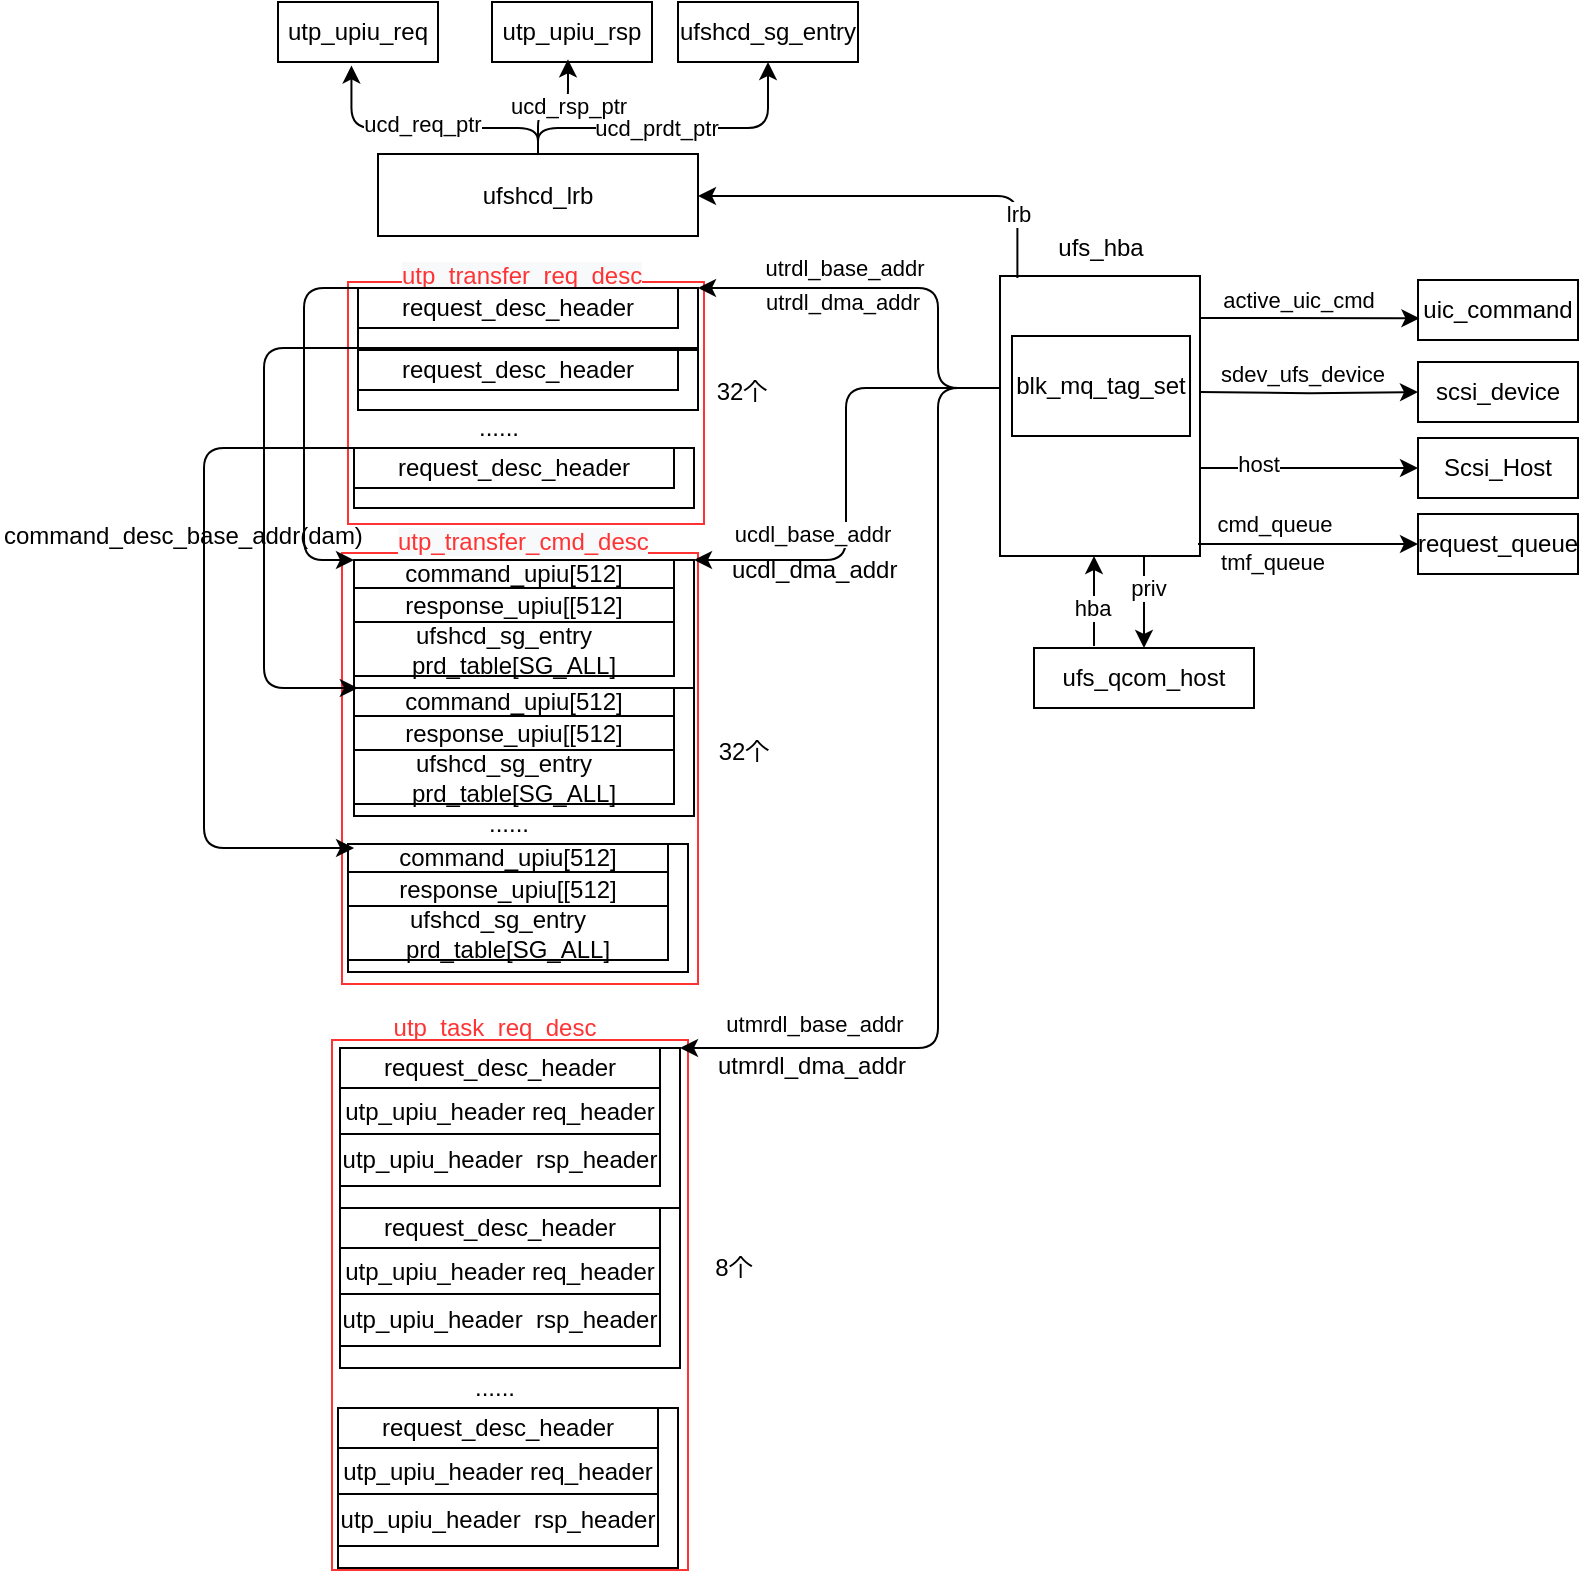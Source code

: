 <mxfile version="14.6.13" type="github">
  <diagram id="3GuXjz2IXrO3tX7AWPHp" name="Page-1">
    <mxGraphModel dx="1422" dy="2074" grid="1" gridSize="10" guides="1" tooltips="1" connect="1" arrows="1" fold="1" page="1" pageScale="1" pageWidth="827" pageHeight="1169" math="0" shadow="0">
      <root>
        <mxCell id="0" />
        <mxCell id="1" parent="0" />
        <mxCell id="lNNQF_8TXbGnCq8DfVAC-114" value="" style="rounded=0;whiteSpace=wrap;html=1;strokeColor=#FF3333;" vertex="1" parent="1">
          <mxGeometry x="204" y="-154" width="178" height="265" as="geometry" />
        </mxCell>
        <mxCell id="lNNQF_8TXbGnCq8DfVAC-103" value="" style="rounded=0;whiteSpace=wrap;html=1;strokeColor=#FF3333;" vertex="1" parent="1">
          <mxGeometry x="209" y="-397.5" width="178" height="215.5" as="geometry" />
        </mxCell>
        <mxCell id="lNNQF_8TXbGnCq8DfVAC-102" value="" style="rounded=0;whiteSpace=wrap;html=1;strokeColor=#FF3333;" vertex="1" parent="1">
          <mxGeometry x="212" y="-533" width="178" height="121" as="geometry" />
        </mxCell>
        <mxCell id="lNNQF_8TXbGnCq8DfVAC-21" style="edgeStyle=orthogonalEdgeStyle;rounded=0;orthogonalLoop=1;jettySize=auto;html=1;entryX=0;entryY=0.5;entryDx=0;entryDy=0;exitX=0.997;exitY=0.179;exitDx=0;exitDy=0;exitPerimeter=0;" edge="1" parent="1" target="lNNQF_8TXbGnCq8DfVAC-20">
          <mxGeometry relative="1" as="geometry">
            <mxPoint x="637.7" y="-477.94" as="sourcePoint" />
          </mxGeometry>
        </mxCell>
        <mxCell id="lNNQF_8TXbGnCq8DfVAC-22" value="sdev_ufs_device" style="edgeLabel;html=1;align=center;verticalAlign=middle;resizable=0;points=[];" vertex="1" connectable="0" parent="lNNQF_8TXbGnCq8DfVAC-21">
          <mxGeometry x="-0.743" y="-2" relative="1" as="geometry">
            <mxPoint x="37" y="-11" as="offset" />
          </mxGeometry>
        </mxCell>
        <mxCell id="lNNQF_8TXbGnCq8DfVAC-1" value="" style="rounded=0;whiteSpace=wrap;html=1;" vertex="1" parent="1">
          <mxGeometry x="538" y="-536" width="100" height="140" as="geometry" />
        </mxCell>
        <mxCell id="lNNQF_8TXbGnCq8DfVAC-2" value="" style="rounded=0;whiteSpace=wrap;html=1;" vertex="1" parent="1">
          <mxGeometry x="217" y="-530" width="170" height="30" as="geometry" />
        </mxCell>
        <mxCell id="lNNQF_8TXbGnCq8DfVAC-3" value="" style="rounded=0;whiteSpace=wrap;html=1;" vertex="1" parent="1">
          <mxGeometry x="215" y="-394" width="170" height="64" as="geometry" />
        </mxCell>
        <mxCell id="lNNQF_8TXbGnCq8DfVAC-4" value="" style="rounded=0;whiteSpace=wrap;html=1;" vertex="1" parent="1">
          <mxGeometry x="208" y="-150" width="170" height="80" as="geometry" />
        </mxCell>
        <mxCell id="lNNQF_8TXbGnCq8DfVAC-5" value="" style="edgeStyle=elbowEdgeStyle;elbow=horizontal;endArrow=classic;html=1;exitX=0;exitY=0.5;exitDx=0;exitDy=0;entryX=1;entryY=0;entryDx=0;entryDy=0;" edge="1" parent="1" target="lNNQF_8TXbGnCq8DfVAC-2">
          <mxGeometry width="50" height="50" relative="1" as="geometry">
            <mxPoint x="538" y="-480" as="sourcePoint" />
            <mxPoint x="437" y="-535" as="targetPoint" />
            <Array as="points">
              <mxPoint x="507" y="-510" />
            </Array>
          </mxGeometry>
        </mxCell>
        <mxCell id="lNNQF_8TXbGnCq8DfVAC-12" value="utrdl_base_addr" style="edgeLabel;html=1;align=center;verticalAlign=middle;resizable=0;points=[];" vertex="1" connectable="0" parent="lNNQF_8TXbGnCq8DfVAC-5">
          <mxGeometry x="0.342" y="2" relative="1" as="geometry">
            <mxPoint x="7" y="-12" as="offset" />
          </mxGeometry>
        </mxCell>
        <mxCell id="lNNQF_8TXbGnCq8DfVAC-68" value="utrdl_dma_addr" style="edgeLabel;html=1;align=center;verticalAlign=middle;resizable=0;points=[];" vertex="1" connectable="0" parent="lNNQF_8TXbGnCq8DfVAC-5">
          <mxGeometry x="0.327" relative="1" as="geometry">
            <mxPoint x="4" y="7" as="offset" />
          </mxGeometry>
        </mxCell>
        <mxCell id="lNNQF_8TXbGnCq8DfVAC-9" value="" style="edgeStyle=elbowEdgeStyle;elbow=horizontal;endArrow=classic;html=1;exitX=0;exitY=0.5;exitDx=0;exitDy=0;entryX=1;entryY=0;entryDx=0;entryDy=0;" edge="1" parent="1" target="lNNQF_8TXbGnCq8DfVAC-4">
          <mxGeometry width="50" height="50" relative="1" as="geometry">
            <mxPoint x="538" y="-480" as="sourcePoint" />
            <mxPoint x="647" y="-390" as="targetPoint" />
            <Array as="points">
              <mxPoint x="507" y="-470" />
            </Array>
          </mxGeometry>
        </mxCell>
        <mxCell id="lNNQF_8TXbGnCq8DfVAC-13" value="utmrdl_base_addr" style="edgeLabel;html=1;align=center;verticalAlign=middle;resizable=0;points=[];" vertex="1" connectable="0" parent="lNNQF_8TXbGnCq8DfVAC-9">
          <mxGeometry x="0.452" y="-3" relative="1" as="geometry">
            <mxPoint x="-59" y="-7" as="offset" />
          </mxGeometry>
        </mxCell>
        <mxCell id="lNNQF_8TXbGnCq8DfVAC-10" value="" style="edgeStyle=elbowEdgeStyle;elbow=horizontal;endArrow=classic;html=1;entryX=1;entryY=0;entryDx=0;entryDy=0;exitX=-0.01;exitY=0.4;exitDx=0;exitDy=0;exitPerimeter=0;" edge="1" parent="1" source="lNNQF_8TXbGnCq8DfVAC-1" target="lNNQF_8TXbGnCq8DfVAC-3">
          <mxGeometry width="50" height="50" relative="1" as="geometry">
            <mxPoint x="517" y="-480" as="sourcePoint" />
            <mxPoint x="547" y="-260" as="targetPoint" />
            <Array as="points" />
          </mxGeometry>
        </mxCell>
        <mxCell id="lNNQF_8TXbGnCq8DfVAC-11" value="ucdl_base_addr" style="edgeLabel;html=1;align=center;verticalAlign=middle;resizable=0;points=[];" vertex="1" connectable="0" parent="lNNQF_8TXbGnCq8DfVAC-10">
          <mxGeometry x="0.275" y="1" relative="1" as="geometry">
            <mxPoint x="-18" y="-3" as="offset" />
          </mxGeometry>
        </mxCell>
        <mxCell id="lNNQF_8TXbGnCq8DfVAC-14" value="Scsi_Host" style="rounded=0;whiteSpace=wrap;html=1;" vertex="1" parent="1">
          <mxGeometry x="747" y="-455" width="80" height="30" as="geometry" />
        </mxCell>
        <mxCell id="lNNQF_8TXbGnCq8DfVAC-15" value="" style="endArrow=classic;html=1;exitX=1;exitY=0.5;exitDx=0;exitDy=0;entryX=0;entryY=0.5;entryDx=0;entryDy=0;" edge="1" parent="1" target="lNNQF_8TXbGnCq8DfVAC-14">
          <mxGeometry width="50" height="50" relative="1" as="geometry">
            <mxPoint x="638" y="-440" as="sourcePoint" />
            <mxPoint x="707" y="-390" as="targetPoint" />
          </mxGeometry>
        </mxCell>
        <mxCell id="lNNQF_8TXbGnCq8DfVAC-16" value="host" style="edgeLabel;html=1;align=center;verticalAlign=middle;resizable=0;points=[];" vertex="1" connectable="0" parent="lNNQF_8TXbGnCq8DfVAC-15">
          <mxGeometry x="-0.536" y="2" relative="1" as="geometry">
            <mxPoint x="3" as="offset" />
          </mxGeometry>
        </mxCell>
        <mxCell id="lNNQF_8TXbGnCq8DfVAC-17" value="request_queue" style="rounded=0;whiteSpace=wrap;html=1;" vertex="1" parent="1">
          <mxGeometry x="747" y="-417" width="80" height="30" as="geometry" />
        </mxCell>
        <mxCell id="lNNQF_8TXbGnCq8DfVAC-18" value="" style="endArrow=classic;html=1;" edge="1" parent="1" target="lNNQF_8TXbGnCq8DfVAC-17">
          <mxGeometry width="50" height="50" relative="1" as="geometry">
            <mxPoint x="637" y="-402" as="sourcePoint" />
            <mxPoint x="727" y="-427" as="targetPoint" />
          </mxGeometry>
        </mxCell>
        <mxCell id="lNNQF_8TXbGnCq8DfVAC-19" value="cmd_queue" style="edgeLabel;html=1;align=center;verticalAlign=middle;resizable=0;points=[];" vertex="1" connectable="0" parent="lNNQF_8TXbGnCq8DfVAC-18">
          <mxGeometry x="-0.408" y="1" relative="1" as="geometry">
            <mxPoint x="5" y="-9" as="offset" />
          </mxGeometry>
        </mxCell>
        <mxCell id="lNNQF_8TXbGnCq8DfVAC-26" value="tmf_queue" style="edgeLabel;html=1;align=center;verticalAlign=middle;resizable=0;points=[];" vertex="1" connectable="0" parent="lNNQF_8TXbGnCq8DfVAC-18">
          <mxGeometry x="0.213" y="2" relative="1" as="geometry">
            <mxPoint x="-30" y="11" as="offset" />
          </mxGeometry>
        </mxCell>
        <mxCell id="lNNQF_8TXbGnCq8DfVAC-20" value="scsi_device" style="rounded=0;whiteSpace=wrap;html=1;" vertex="1" parent="1">
          <mxGeometry x="747" y="-493" width="80" height="30" as="geometry" />
        </mxCell>
        <mxCell id="lNNQF_8TXbGnCq8DfVAC-23" value="ufshcd_lrb" style="rounded=0;whiteSpace=wrap;html=1;" vertex="1" parent="1">
          <mxGeometry x="227" y="-597" width="160" height="41" as="geometry" />
        </mxCell>
        <mxCell id="lNNQF_8TXbGnCq8DfVAC-27" value="ufs_hba" style="text;html=1;strokeColor=none;fillColor=none;align=center;verticalAlign=middle;whiteSpace=wrap;rounded=0;" vertex="1" parent="1">
          <mxGeometry x="558.5" y="-560" width="59" height="20" as="geometry" />
        </mxCell>
        <mxCell id="lNNQF_8TXbGnCq8DfVAC-28" value="blk_mq_tag_set" style="rounded=0;whiteSpace=wrap;html=1;" vertex="1" parent="1">
          <mxGeometry x="544" y="-506" width="89" height="50" as="geometry" />
        </mxCell>
        <mxCell id="lNNQF_8TXbGnCq8DfVAC-30" value="uic_command" style="rounded=0;whiteSpace=wrap;html=1;" vertex="1" parent="1">
          <mxGeometry x="747" y="-534" width="80" height="30" as="geometry" />
        </mxCell>
        <mxCell id="lNNQF_8TXbGnCq8DfVAC-31" value="" style="endArrow=classic;html=1;entryX=0.009;entryY=0.638;entryDx=0;entryDy=0;entryPerimeter=0;exitX=0.997;exitY=0.114;exitDx=0;exitDy=0;exitPerimeter=0;" edge="1" parent="1" target="lNNQF_8TXbGnCq8DfVAC-30">
          <mxGeometry width="50" height="50" relative="1" as="geometry">
            <mxPoint x="637.7" y="-515.04" as="sourcePoint" />
            <mxPoint x="597" y="-313" as="targetPoint" />
          </mxGeometry>
        </mxCell>
        <mxCell id="lNNQF_8TXbGnCq8DfVAC-34" value="active_uic_cmd" style="edgeLabel;html=1;align=center;verticalAlign=middle;resizable=0;points=[];" vertex="1" connectable="0" parent="lNNQF_8TXbGnCq8DfVAC-31">
          <mxGeometry x="-0.591" relative="1" as="geometry">
            <mxPoint x="27" y="-9" as="offset" />
          </mxGeometry>
        </mxCell>
        <mxCell id="lNNQF_8TXbGnCq8DfVAC-37" value="" style="edgeStyle=elbowEdgeStyle;elbow=vertical;endArrow=classic;html=1;entryX=1;entryY=0.5;entryDx=0;entryDy=0;exitX=0.087;exitY=0.007;exitDx=0;exitDy=0;exitPerimeter=0;" edge="1" parent="1" source="lNNQF_8TXbGnCq8DfVAC-1" target="lNNQF_8TXbGnCq8DfVAC-23">
          <mxGeometry width="50" height="50" relative="1" as="geometry">
            <mxPoint x="547" y="-540" as="sourcePoint" />
            <mxPoint x="587" y="-680" as="targetPoint" />
            <Array as="points">
              <mxPoint x="467" y="-576" />
            </Array>
          </mxGeometry>
        </mxCell>
        <mxCell id="lNNQF_8TXbGnCq8DfVAC-38" value="lrb" style="edgeLabel;html=1;align=center;verticalAlign=middle;resizable=0;points=[];" vertex="1" connectable="0" parent="lNNQF_8TXbGnCq8DfVAC-37">
          <mxGeometry x="-0.675" relative="1" as="geometry">
            <mxPoint as="offset" />
          </mxGeometry>
        </mxCell>
        <mxCell id="lNNQF_8TXbGnCq8DfVAC-40" value="utp_upiu_req" style="rounded=0;whiteSpace=wrap;html=1;" vertex="1" parent="1">
          <mxGeometry x="177" y="-673" width="80" height="30" as="geometry" />
        </mxCell>
        <mxCell id="lNNQF_8TXbGnCq8DfVAC-41" value="utp_upiu_rsp" style="rounded=0;whiteSpace=wrap;html=1;" vertex="1" parent="1">
          <mxGeometry x="284" y="-673" width="80" height="30" as="geometry" />
        </mxCell>
        <mxCell id="lNNQF_8TXbGnCq8DfVAC-42" value="ufshcd_sg_entry" style="rounded=0;whiteSpace=wrap;html=1;" vertex="1" parent="1">
          <mxGeometry x="377" y="-673" width="90" height="30" as="geometry" />
        </mxCell>
        <mxCell id="lNNQF_8TXbGnCq8DfVAC-43" value="" style="edgeStyle=elbowEdgeStyle;elbow=vertical;endArrow=classic;html=1;exitX=0.5;exitY=0;exitDx=0;exitDy=0;entryX=0.459;entryY=1.057;entryDx=0;entryDy=0;entryPerimeter=0;" edge="1" parent="1" source="lNNQF_8TXbGnCq8DfVAC-23" target="lNNQF_8TXbGnCq8DfVAC-40">
          <mxGeometry width="50" height="50" relative="1" as="geometry">
            <mxPoint x="137" y="-570" as="sourcePoint" />
            <mxPoint x="187" y="-620" as="targetPoint" />
            <Array as="points">
              <mxPoint x="277" y="-610" />
            </Array>
          </mxGeometry>
        </mxCell>
        <mxCell id="lNNQF_8TXbGnCq8DfVAC-48" value="ucd_req_ptr" style="edgeLabel;html=1;align=center;verticalAlign=middle;resizable=0;points=[];" vertex="1" connectable="0" parent="lNNQF_8TXbGnCq8DfVAC-43">
          <mxGeometry x="0.276" relative="1" as="geometry">
            <mxPoint x="17" y="-2" as="offset" />
          </mxGeometry>
        </mxCell>
        <mxCell id="lNNQF_8TXbGnCq8DfVAC-45" value="" style="edgeStyle=elbowEdgeStyle;elbow=vertical;endArrow=classic;html=1;entryX=0.5;entryY=1;entryDx=0;entryDy=0;exitX=0.5;exitY=0;exitDx=0;exitDy=0;" edge="1" parent="1" source="lNNQF_8TXbGnCq8DfVAC-23" target="lNNQF_8TXbGnCq8DfVAC-42">
          <mxGeometry width="50" height="50" relative="1" as="geometry">
            <mxPoint x="327" y="-600" as="sourcePoint" />
            <mxPoint x="667" y="-630" as="targetPoint" />
            <Array as="points">
              <mxPoint x="377" y="-610" />
            </Array>
          </mxGeometry>
        </mxCell>
        <mxCell id="lNNQF_8TXbGnCq8DfVAC-50" value="ucd_prdt_ptr" style="edgeLabel;html=1;align=center;verticalAlign=middle;resizable=0;points=[];" vertex="1" connectable="0" parent="lNNQF_8TXbGnCq8DfVAC-45">
          <mxGeometry x="-0.489" relative="1" as="geometry">
            <mxPoint x="31" as="offset" />
          </mxGeometry>
        </mxCell>
        <mxCell id="lNNQF_8TXbGnCq8DfVAC-47" value="" style="edgeStyle=elbowEdgeStyle;elbow=vertical;endArrow=classic;html=1;exitX=0.5;exitY=0;exitDx=0;exitDy=0;entryX=0.475;entryY=0.956;entryDx=0;entryDy=0;entryPerimeter=0;" edge="1" parent="1" source="lNNQF_8TXbGnCq8DfVAC-23" target="lNNQF_8TXbGnCq8DfVAC-41">
          <mxGeometry width="50" height="50" relative="1" as="geometry">
            <mxPoint x="437" y="-570" as="sourcePoint" />
            <mxPoint x="487" y="-620" as="targetPoint" />
          </mxGeometry>
        </mxCell>
        <mxCell id="lNNQF_8TXbGnCq8DfVAC-49" value="ucd_rsp_ptr" style="edgeLabel;html=1;align=center;verticalAlign=middle;resizable=0;points=[];" vertex="1" connectable="0" parent="lNNQF_8TXbGnCq8DfVAC-47">
          <mxGeometry x="0.354" relative="1" as="geometry">
            <mxPoint y="3" as="offset" />
          </mxGeometry>
        </mxCell>
        <mxCell id="lNNQF_8TXbGnCq8DfVAC-52" value="ufs_qcom_host" style="rounded=0;whiteSpace=wrap;html=1;" vertex="1" parent="1">
          <mxGeometry x="555" y="-350" width="110" height="30" as="geometry" />
        </mxCell>
        <mxCell id="lNNQF_8TXbGnCq8DfVAC-53" value="" style="endArrow=classic;html=1;exitX=0.5;exitY=1;exitDx=0;exitDy=0;" edge="1" parent="1" target="lNNQF_8TXbGnCq8DfVAC-52">
          <mxGeometry width="50" height="50" relative="1" as="geometry">
            <mxPoint x="610" y="-396" as="sourcePoint" />
            <mxPoint x="509" y="-360" as="targetPoint" />
          </mxGeometry>
        </mxCell>
        <mxCell id="lNNQF_8TXbGnCq8DfVAC-54" value="priv" style="edgeLabel;html=1;align=center;verticalAlign=middle;resizable=0;points=[];" vertex="1" connectable="0" parent="lNNQF_8TXbGnCq8DfVAC-53">
          <mxGeometry x="-0.304" y="2" relative="1" as="geometry">
            <mxPoint as="offset" />
          </mxGeometry>
        </mxCell>
        <mxCell id="lNNQF_8TXbGnCq8DfVAC-55" value="" style="endArrow=classic;html=1;entryX=0.25;entryY=1;entryDx=0;entryDy=0;" edge="1" parent="1">
          <mxGeometry width="50" height="50" relative="1" as="geometry">
            <mxPoint x="585" y="-351" as="sourcePoint" />
            <mxPoint x="585" y="-396" as="targetPoint" />
          </mxGeometry>
        </mxCell>
        <mxCell id="lNNQF_8TXbGnCq8DfVAC-56" value="hba" style="edgeLabel;html=1;align=center;verticalAlign=middle;resizable=0;points=[];" vertex="1" connectable="0" parent="lNNQF_8TXbGnCq8DfVAC-55">
          <mxGeometry x="-0.636" relative="1" as="geometry">
            <mxPoint x="-1" y="-11" as="offset" />
          </mxGeometry>
        </mxCell>
        <mxCell id="lNNQF_8TXbGnCq8DfVAC-57" value="&lt;font color=&quot;#ff3333&quot;&gt;utp_task_req_desc&lt;/font&gt;" style="text;html=1;strokeColor=none;fillColor=none;align=center;verticalAlign=middle;whiteSpace=wrap;rounded=0;" vertex="1" parent="1">
          <mxGeometry x="243.5" y="-170" width="83" height="20" as="geometry" />
        </mxCell>
        <mxCell id="lNNQF_8TXbGnCq8DfVAC-58" value="&lt;span style=&quot;font-family: &amp;#34;helvetica&amp;#34; ; font-size: 12px ; font-style: normal ; font-weight: 400 ; letter-spacing: normal ; text-align: center ; text-indent: 0px ; text-transform: none ; word-spacing: 0px ; background-color: rgb(248 , 249 , 250) ; display: inline ; float: none&quot;&gt;&lt;font color=&quot;#ff3333&quot;&gt;utp_transfer_cmd_desc&lt;/font&gt;&lt;/span&gt;" style="text;whiteSpace=wrap;html=1;" vertex="1" parent="1">
          <mxGeometry x="235" y="-417" width="130" height="20" as="geometry" />
        </mxCell>
        <mxCell id="lNNQF_8TXbGnCq8DfVAC-59" value="&lt;span style=&quot;font-family: &amp;#34;helvetica&amp;#34; ; font-size: 12px ; font-style: normal ; font-weight: 400 ; letter-spacing: normal ; text-align: center ; text-indent: 0px ; text-transform: none ; word-spacing: 0px ; background-color: rgb(248 , 249 , 250) ; display: inline ; float: none&quot;&gt;&lt;font color=&quot;#ff3333&quot;&gt;utp_transfer_req_desc&lt;/font&gt;&lt;/span&gt;" style="text;whiteSpace=wrap;html=1;" vertex="1" parent="1">
          <mxGeometry x="237" y="-550" width="120" height="20" as="geometry" />
        </mxCell>
        <mxCell id="lNNQF_8TXbGnCq8DfVAC-60" value="command_upiu[512]" style="rounded=0;whiteSpace=wrap;html=1;" vertex="1" parent="1">
          <mxGeometry x="215" y="-394" width="160" height="14" as="geometry" />
        </mxCell>
        <mxCell id="lNNQF_8TXbGnCq8DfVAC-61" value="response_upiu[[512]" style="rounded=0;whiteSpace=wrap;html=1;" vertex="1" parent="1">
          <mxGeometry x="215" y="-380" width="160" height="17" as="geometry" />
        </mxCell>
        <mxCell id="lNNQF_8TXbGnCq8DfVAC-62" value="ufshcd_sg_entry&amp;nbsp; &amp;nbsp; prd_table[SG_ALL]" style="rounded=0;whiteSpace=wrap;html=1;" vertex="1" parent="1">
          <mxGeometry x="215" y="-363" width="160" height="27" as="geometry" />
        </mxCell>
        <mxCell id="lNNQF_8TXbGnCq8DfVAC-64" value="request_desc_header" style="rounded=0;whiteSpace=wrap;html=1;" vertex="1" parent="1">
          <mxGeometry x="217" y="-530" width="160" height="20" as="geometry" />
        </mxCell>
        <mxCell id="lNNQF_8TXbGnCq8DfVAC-65" value="request_desc_header" style="rounded=0;whiteSpace=wrap;html=1;" vertex="1" parent="1">
          <mxGeometry x="208" y="-150" width="160" height="20" as="geometry" />
        </mxCell>
        <mxCell id="lNNQF_8TXbGnCq8DfVAC-66" value="utp_upiu_header req_header" style="rounded=0;whiteSpace=wrap;html=1;" vertex="1" parent="1">
          <mxGeometry x="208" y="-130" width="160" height="23" as="geometry" />
        </mxCell>
        <mxCell id="lNNQF_8TXbGnCq8DfVAC-67" value="utp_upiu_header&amp;nbsp; rsp_header" style="rounded=0;whiteSpace=wrap;html=1;" vertex="1" parent="1">
          <mxGeometry x="208" y="-107" width="160" height="26" as="geometry" />
        </mxCell>
        <mxCell id="lNNQF_8TXbGnCq8DfVAC-70" value="utmrdl_dma_addr" style="text;whiteSpace=wrap;html=1;" vertex="1" parent="1">
          <mxGeometry x="395" y="-155" width="94" height="20" as="geometry" />
        </mxCell>
        <mxCell id="lNNQF_8TXbGnCq8DfVAC-73" value="ucdl_dma_addr" style="text;whiteSpace=wrap;html=1;" vertex="1" parent="1">
          <mxGeometry x="402" y="-403.5" width="84" height="16.5" as="geometry" />
        </mxCell>
        <mxCell id="lNNQF_8TXbGnCq8DfVAC-77" value="" style="rounded=0;whiteSpace=wrap;html=1;" vertex="1" parent="1">
          <mxGeometry x="217" y="-499" width="170" height="30" as="geometry" />
        </mxCell>
        <mxCell id="lNNQF_8TXbGnCq8DfVAC-78" value="request_desc_header" style="rounded=0;whiteSpace=wrap;html=1;" vertex="1" parent="1">
          <mxGeometry x="217" y="-499" width="160" height="20" as="geometry" />
        </mxCell>
        <mxCell id="lNNQF_8TXbGnCq8DfVAC-81" value="......" style="text;html=1;align=center;verticalAlign=middle;resizable=0;points=[];autosize=1;strokeColor=none;" vertex="1" parent="1">
          <mxGeometry x="267" y="-470" width="40" height="20" as="geometry" />
        </mxCell>
        <mxCell id="lNNQF_8TXbGnCq8DfVAC-84" value="" style="rounded=0;whiteSpace=wrap;html=1;" vertex="1" parent="1">
          <mxGeometry x="215" y="-450" width="170" height="30" as="geometry" />
        </mxCell>
        <mxCell id="lNNQF_8TXbGnCq8DfVAC-85" value="request_desc_header" style="rounded=0;whiteSpace=wrap;html=1;" vertex="1" parent="1">
          <mxGeometry x="215" y="-450" width="160" height="20" as="geometry" />
        </mxCell>
        <mxCell id="lNNQF_8TXbGnCq8DfVAC-87" value="" style="rounded=0;whiteSpace=wrap;html=1;" vertex="1" parent="1">
          <mxGeometry x="215" y="-330" width="170" height="64" as="geometry" />
        </mxCell>
        <mxCell id="lNNQF_8TXbGnCq8DfVAC-88" value="command_upiu[512]" style="rounded=0;whiteSpace=wrap;html=1;" vertex="1" parent="1">
          <mxGeometry x="215" y="-330" width="160" height="14" as="geometry" />
        </mxCell>
        <mxCell id="lNNQF_8TXbGnCq8DfVAC-89" value="response_upiu[[512]" style="rounded=0;whiteSpace=wrap;html=1;" vertex="1" parent="1">
          <mxGeometry x="215" y="-316" width="160" height="17" as="geometry" />
        </mxCell>
        <mxCell id="lNNQF_8TXbGnCq8DfVAC-90" value="ufshcd_sg_entry&amp;nbsp; &amp;nbsp; prd_table[SG_ALL]" style="rounded=0;whiteSpace=wrap;html=1;" vertex="1" parent="1">
          <mxGeometry x="215" y="-299" width="160" height="27" as="geometry" />
        </mxCell>
        <mxCell id="lNNQF_8TXbGnCq8DfVAC-91" value="......" style="text;html=1;align=center;verticalAlign=middle;resizable=0;points=[];autosize=1;strokeColor=none;" vertex="1" parent="1">
          <mxGeometry x="272" y="-272" width="40" height="20" as="geometry" />
        </mxCell>
        <mxCell id="lNNQF_8TXbGnCq8DfVAC-92" value="" style="rounded=0;whiteSpace=wrap;html=1;" vertex="1" parent="1">
          <mxGeometry x="212" y="-252" width="170" height="64" as="geometry" />
        </mxCell>
        <mxCell id="lNNQF_8TXbGnCq8DfVAC-93" value="command_upiu[512]" style="rounded=0;whiteSpace=wrap;html=1;" vertex="1" parent="1">
          <mxGeometry x="212" y="-252" width="160" height="14" as="geometry" />
        </mxCell>
        <mxCell id="lNNQF_8TXbGnCq8DfVAC-94" value="response_upiu[[512]" style="rounded=0;whiteSpace=wrap;html=1;" vertex="1" parent="1">
          <mxGeometry x="212" y="-238" width="160" height="17" as="geometry" />
        </mxCell>
        <mxCell id="lNNQF_8TXbGnCq8DfVAC-95" value="ufshcd_sg_entry&amp;nbsp; &amp;nbsp; prd_table[SG_ALL]" style="rounded=0;whiteSpace=wrap;html=1;" vertex="1" parent="1">
          <mxGeometry x="212" y="-221" width="160" height="27" as="geometry" />
        </mxCell>
        <mxCell id="lNNQF_8TXbGnCq8DfVAC-97" value="" style="edgeStyle=elbowEdgeStyle;elbow=horizontal;endArrow=classic;html=1;exitX=0;exitY=0;exitDx=0;exitDy=0;entryX=0;entryY=0;entryDx=0;entryDy=0;" edge="1" parent="1" source="lNNQF_8TXbGnCq8DfVAC-64" target="lNNQF_8TXbGnCq8DfVAC-60">
          <mxGeometry width="50" height="50" relative="1" as="geometry">
            <mxPoint x="37" y="-290" as="sourcePoint" />
            <mxPoint x="57" y="-330" as="targetPoint" />
            <Array as="points">
              <mxPoint x="190" y="-460" />
            </Array>
          </mxGeometry>
        </mxCell>
        <mxCell id="lNNQF_8TXbGnCq8DfVAC-99" value="" style="edgeStyle=elbowEdgeStyle;elbow=horizontal;endArrow=classic;html=1;exitX=0;exitY=1;exitDx=0;exitDy=0;entryX=0.012;entryY=0;entryDx=0;entryDy=0;entryPerimeter=0;" edge="1" parent="1" source="lNNQF_8TXbGnCq8DfVAC-2" target="lNNQF_8TXbGnCq8DfVAC-88">
          <mxGeometry width="50" height="50" relative="1" as="geometry">
            <mxPoint x="227.0" y="-520" as="sourcePoint" />
            <mxPoint x="110" y="-310" as="targetPoint" />
            <Array as="points">
              <mxPoint x="170" y="-420" />
            </Array>
          </mxGeometry>
        </mxCell>
        <mxCell id="lNNQF_8TXbGnCq8DfVAC-100" value="" style="edgeStyle=elbowEdgeStyle;elbow=horizontal;endArrow=classic;html=1;exitX=0;exitY=0;exitDx=0;exitDy=0;entryX=0.019;entryY=0.143;entryDx=0;entryDy=0;entryPerimeter=0;" edge="1" parent="1" source="lNNQF_8TXbGnCq8DfVAC-85" target="lNNQF_8TXbGnCq8DfVAC-93">
          <mxGeometry width="50" height="50" relative="1" as="geometry">
            <mxPoint x="147" y="-472" as="sourcePoint" />
            <mxPoint x="146.92" y="-302" as="targetPoint" />
            <Array as="points">
              <mxPoint x="140" y="-350" />
            </Array>
          </mxGeometry>
        </mxCell>
        <mxCell id="lNNQF_8TXbGnCq8DfVAC-104" value="command_desc_base_addr(dam)" style="text;whiteSpace=wrap;html=1;" vertex="1" parent="1">
          <mxGeometry x="38" y="-420" width="170" height="30" as="geometry" />
        </mxCell>
        <mxCell id="lNNQF_8TXbGnCq8DfVAC-105" value="" style="rounded=0;whiteSpace=wrap;html=1;" vertex="1" parent="1">
          <mxGeometry x="208" y="-70" width="170" height="80" as="geometry" />
        </mxCell>
        <mxCell id="lNNQF_8TXbGnCq8DfVAC-106" value="request_desc_header" style="rounded=0;whiteSpace=wrap;html=1;" vertex="1" parent="1">
          <mxGeometry x="208" y="-70" width="160" height="20" as="geometry" />
        </mxCell>
        <mxCell id="lNNQF_8TXbGnCq8DfVAC-107" value="utp_upiu_header req_header" style="rounded=0;whiteSpace=wrap;html=1;" vertex="1" parent="1">
          <mxGeometry x="208" y="-50" width="160" height="23" as="geometry" />
        </mxCell>
        <mxCell id="lNNQF_8TXbGnCq8DfVAC-108" value="utp_upiu_header&amp;nbsp; rsp_header" style="rounded=0;whiteSpace=wrap;html=1;" vertex="1" parent="1">
          <mxGeometry x="208" y="-27" width="160" height="26" as="geometry" />
        </mxCell>
        <mxCell id="lNNQF_8TXbGnCq8DfVAC-109" value="" style="rounded=0;whiteSpace=wrap;html=1;" vertex="1" parent="1">
          <mxGeometry x="207" y="30" width="170" height="80" as="geometry" />
        </mxCell>
        <mxCell id="lNNQF_8TXbGnCq8DfVAC-110" value="request_desc_header" style="rounded=0;whiteSpace=wrap;html=1;" vertex="1" parent="1">
          <mxGeometry x="207" y="30" width="160" height="20" as="geometry" />
        </mxCell>
        <mxCell id="lNNQF_8TXbGnCq8DfVAC-111" value="utp_upiu_header req_header" style="rounded=0;whiteSpace=wrap;html=1;" vertex="1" parent="1">
          <mxGeometry x="207" y="50" width="160" height="23" as="geometry" />
        </mxCell>
        <mxCell id="lNNQF_8TXbGnCq8DfVAC-112" value="utp_upiu_header&amp;nbsp; rsp_header" style="rounded=0;whiteSpace=wrap;html=1;" vertex="1" parent="1">
          <mxGeometry x="207" y="73" width="160" height="26" as="geometry" />
        </mxCell>
        <mxCell id="lNNQF_8TXbGnCq8DfVAC-113" value="......" style="text;html=1;align=center;verticalAlign=middle;resizable=0;points=[];autosize=1;strokeColor=none;" vertex="1" parent="1">
          <mxGeometry x="265" y="10" width="40" height="20" as="geometry" />
        </mxCell>
        <mxCell id="lNNQF_8TXbGnCq8DfVAC-115" value="32个" style="text;html=1;strokeColor=none;fillColor=none;align=center;verticalAlign=middle;whiteSpace=wrap;rounded=0;" vertex="1" parent="1">
          <mxGeometry x="389" y="-488" width="40" height="20" as="geometry" />
        </mxCell>
        <mxCell id="lNNQF_8TXbGnCq8DfVAC-116" value="32个" style="text;html=1;strokeColor=none;fillColor=none;align=center;verticalAlign=middle;whiteSpace=wrap;rounded=0;" vertex="1" parent="1">
          <mxGeometry x="390" y="-308" width="40" height="20" as="geometry" />
        </mxCell>
        <mxCell id="lNNQF_8TXbGnCq8DfVAC-117" value="8个" style="text;html=1;strokeColor=none;fillColor=none;align=center;verticalAlign=middle;whiteSpace=wrap;rounded=0;" vertex="1" parent="1">
          <mxGeometry x="385" y="-50" width="40" height="20" as="geometry" />
        </mxCell>
      </root>
    </mxGraphModel>
  </diagram>
</mxfile>
